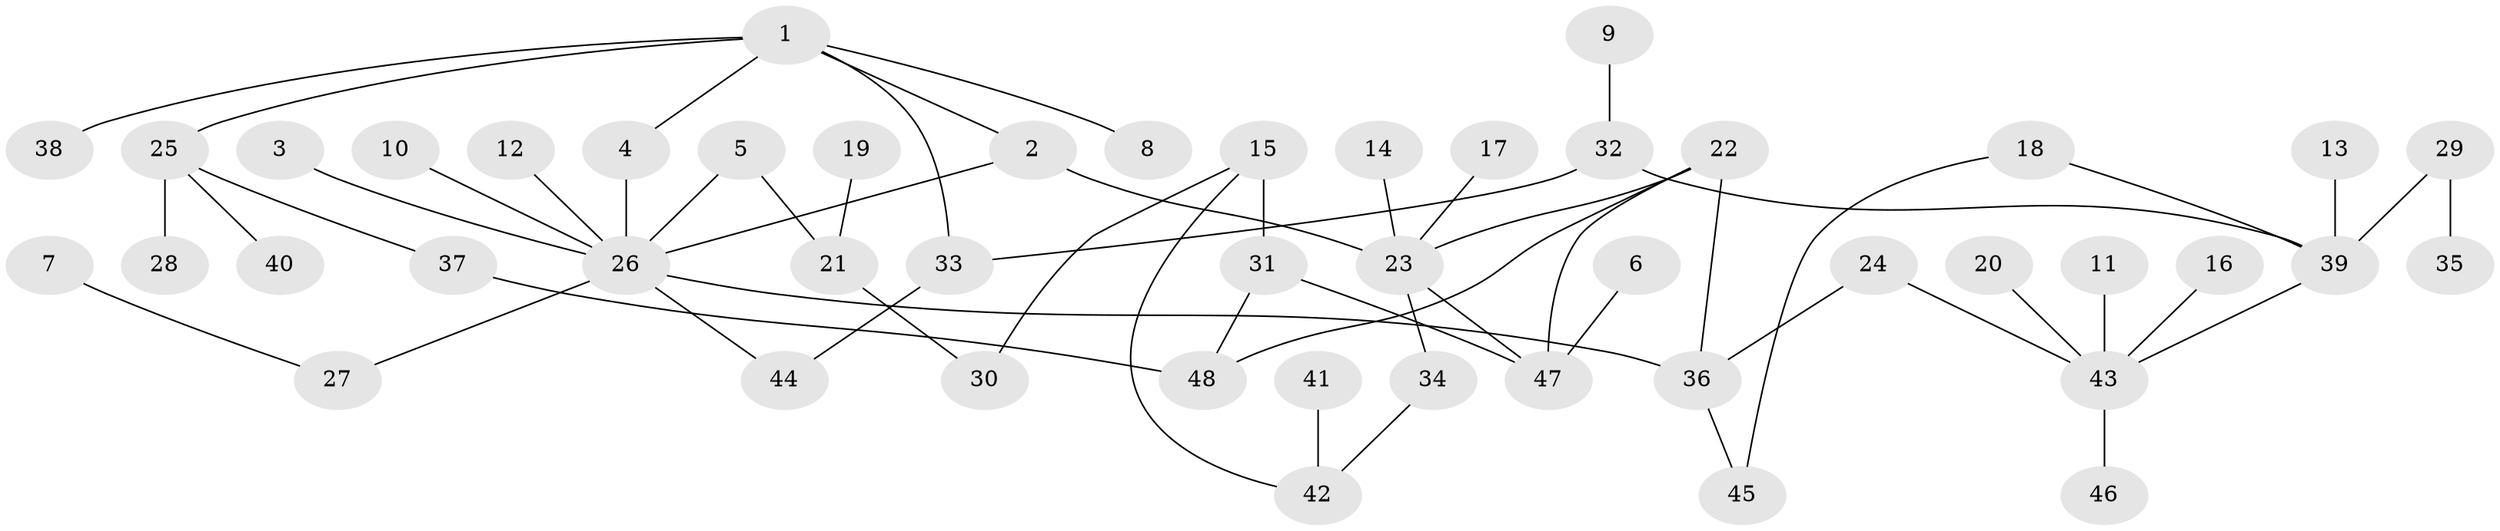 // original degree distribution, {2: 0.21875, 4: 0.10416666666666667, 6: 0.020833333333333332, 3: 0.14583333333333334, 5: 0.03125, 8: 0.010416666666666666, 1: 0.4583333333333333, 7: 0.010416666666666666}
// Generated by graph-tools (version 1.1) at 2025/49/03/09/25 03:49:23]
// undirected, 48 vertices, 57 edges
graph export_dot {
graph [start="1"]
  node [color=gray90,style=filled];
  1;
  2;
  3;
  4;
  5;
  6;
  7;
  8;
  9;
  10;
  11;
  12;
  13;
  14;
  15;
  16;
  17;
  18;
  19;
  20;
  21;
  22;
  23;
  24;
  25;
  26;
  27;
  28;
  29;
  30;
  31;
  32;
  33;
  34;
  35;
  36;
  37;
  38;
  39;
  40;
  41;
  42;
  43;
  44;
  45;
  46;
  47;
  48;
  1 -- 2 [weight=1.0];
  1 -- 4 [weight=1.0];
  1 -- 8 [weight=1.0];
  1 -- 25 [weight=1.0];
  1 -- 33 [weight=1.0];
  1 -- 38 [weight=1.0];
  2 -- 23 [weight=1.0];
  2 -- 26 [weight=1.0];
  3 -- 26 [weight=1.0];
  4 -- 26 [weight=1.0];
  5 -- 21 [weight=1.0];
  5 -- 26 [weight=1.0];
  6 -- 47 [weight=1.0];
  7 -- 27 [weight=1.0];
  9 -- 32 [weight=1.0];
  10 -- 26 [weight=1.0];
  11 -- 43 [weight=1.0];
  12 -- 26 [weight=1.0];
  13 -- 39 [weight=1.0];
  14 -- 23 [weight=1.0];
  15 -- 30 [weight=1.0];
  15 -- 31 [weight=1.0];
  15 -- 42 [weight=1.0];
  16 -- 43 [weight=1.0];
  17 -- 23 [weight=1.0];
  18 -- 39 [weight=1.0];
  18 -- 45 [weight=1.0];
  19 -- 21 [weight=1.0];
  20 -- 43 [weight=1.0];
  21 -- 30 [weight=1.0];
  22 -- 23 [weight=1.0];
  22 -- 36 [weight=1.0];
  22 -- 47 [weight=1.0];
  22 -- 48 [weight=1.0];
  23 -- 34 [weight=1.0];
  23 -- 47 [weight=1.0];
  24 -- 36 [weight=1.0];
  24 -- 43 [weight=1.0];
  25 -- 28 [weight=1.0];
  25 -- 37 [weight=1.0];
  25 -- 40 [weight=1.0];
  26 -- 27 [weight=1.0];
  26 -- 36 [weight=1.0];
  26 -- 44 [weight=1.0];
  29 -- 35 [weight=1.0];
  29 -- 39 [weight=1.0];
  31 -- 47 [weight=1.0];
  31 -- 48 [weight=1.0];
  32 -- 33 [weight=1.0];
  32 -- 39 [weight=1.0];
  33 -- 44 [weight=1.0];
  34 -- 42 [weight=1.0];
  36 -- 45 [weight=1.0];
  37 -- 48 [weight=1.0];
  39 -- 43 [weight=1.0];
  41 -- 42 [weight=1.0];
  43 -- 46 [weight=1.0];
}
